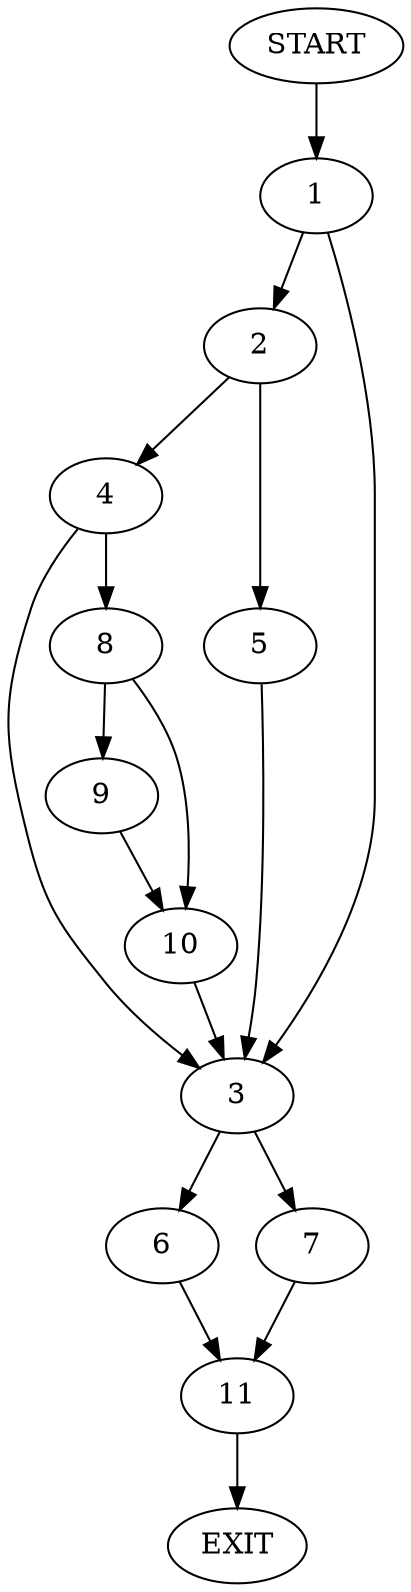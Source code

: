 digraph {
0 [label="START"]
12 [label="EXIT"]
0 -> 1
1 -> 2
1 -> 3
2 -> 4
2 -> 5
3 -> 6
3 -> 7
5 -> 3
4 -> 8
4 -> 3
8 -> 9
8 -> 10
9 -> 10
10 -> 3
7 -> 11
6 -> 11
11 -> 12
}
